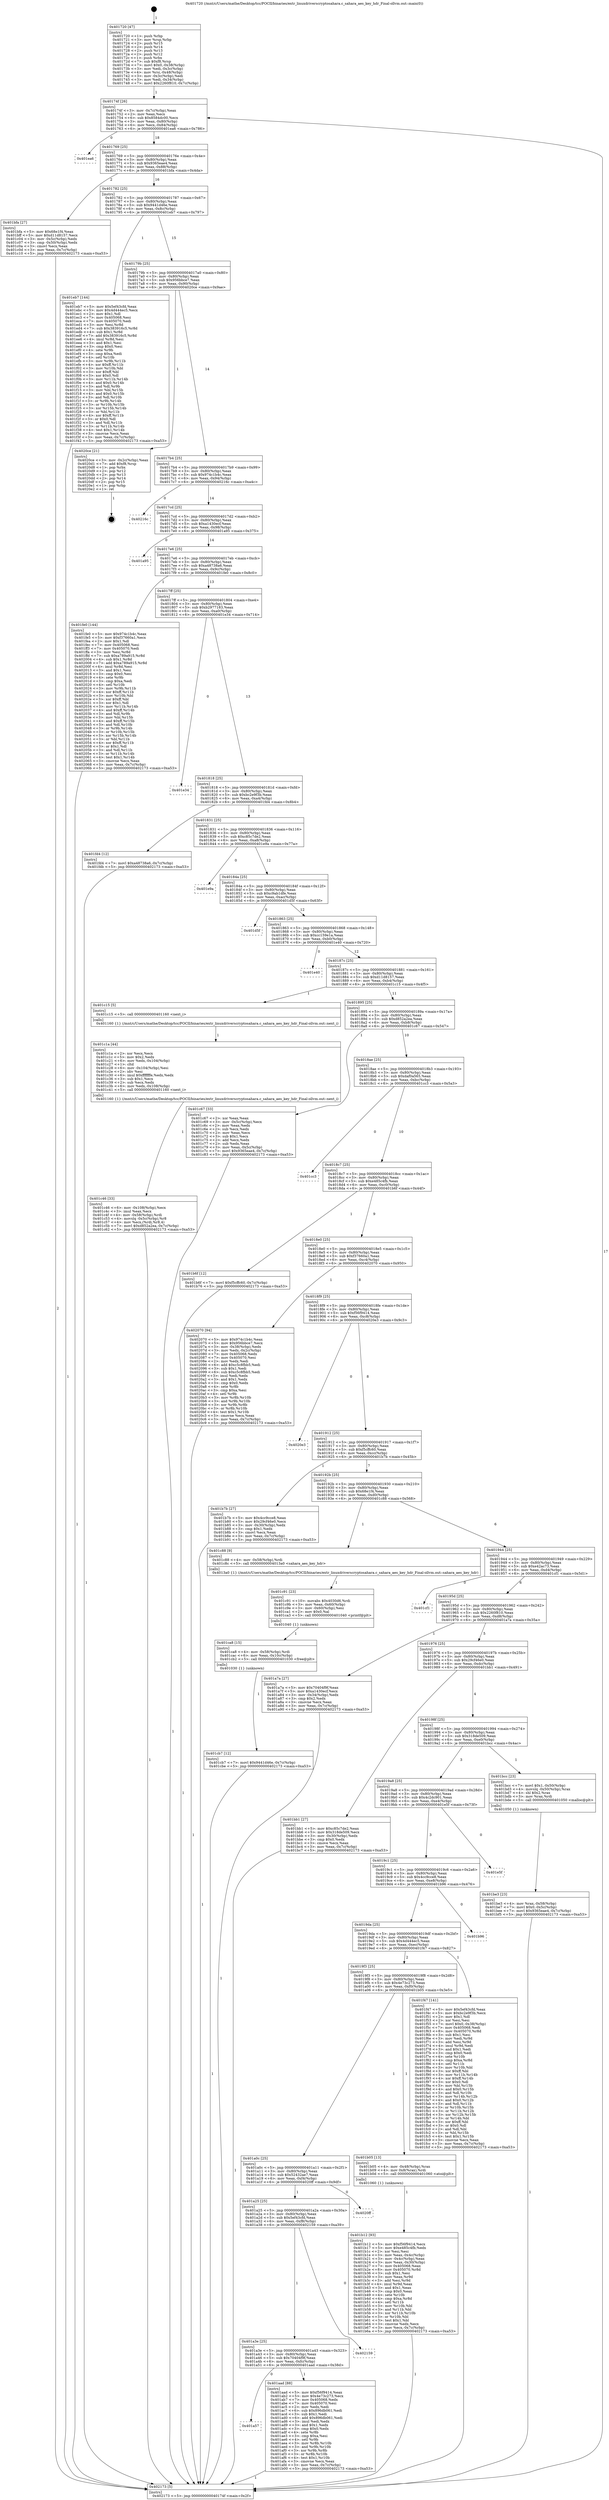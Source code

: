 digraph "0x401720" {
  label = "0x401720 (/mnt/c/Users/mathe/Desktop/tcc/POCII/binaries/extr_linuxdriverscryptosahara.c_sahara_aes_key_hdr_Final-ollvm.out::main(0))"
  labelloc = "t"
  node[shape=record]

  Entry [label="",width=0.3,height=0.3,shape=circle,fillcolor=black,style=filled]
  "0x40174f" [label="{
     0x40174f [26]\l
     | [instrs]\l
     &nbsp;&nbsp;0x40174f \<+3\>: mov -0x7c(%rbp),%eax\l
     &nbsp;&nbsp;0x401752 \<+2\>: mov %eax,%ecx\l
     &nbsp;&nbsp;0x401754 \<+6\>: sub $0x8584dc00,%ecx\l
     &nbsp;&nbsp;0x40175a \<+3\>: mov %eax,-0x80(%rbp)\l
     &nbsp;&nbsp;0x40175d \<+6\>: mov %ecx,-0x84(%rbp)\l
     &nbsp;&nbsp;0x401763 \<+6\>: je 0000000000401ea6 \<main+0x786\>\l
  }"]
  "0x401ea6" [label="{
     0x401ea6\l
  }", style=dashed]
  "0x401769" [label="{
     0x401769 [25]\l
     | [instrs]\l
     &nbsp;&nbsp;0x401769 \<+5\>: jmp 000000000040176e \<main+0x4e\>\l
     &nbsp;&nbsp;0x40176e \<+3\>: mov -0x80(%rbp),%eax\l
     &nbsp;&nbsp;0x401771 \<+5\>: sub $0x9365eae4,%eax\l
     &nbsp;&nbsp;0x401776 \<+6\>: mov %eax,-0x88(%rbp)\l
     &nbsp;&nbsp;0x40177c \<+6\>: je 0000000000401bfa \<main+0x4da\>\l
  }"]
  Exit [label="",width=0.3,height=0.3,shape=circle,fillcolor=black,style=filled,peripheries=2]
  "0x401bfa" [label="{
     0x401bfa [27]\l
     | [instrs]\l
     &nbsp;&nbsp;0x401bfa \<+5\>: mov $0x68e1f4,%eax\l
     &nbsp;&nbsp;0x401bff \<+5\>: mov $0xd11d8157,%ecx\l
     &nbsp;&nbsp;0x401c04 \<+3\>: mov -0x5c(%rbp),%edx\l
     &nbsp;&nbsp;0x401c07 \<+3\>: cmp -0x50(%rbp),%edx\l
     &nbsp;&nbsp;0x401c0a \<+3\>: cmovl %ecx,%eax\l
     &nbsp;&nbsp;0x401c0d \<+3\>: mov %eax,-0x7c(%rbp)\l
     &nbsp;&nbsp;0x401c10 \<+5\>: jmp 0000000000402173 \<main+0xa53\>\l
  }"]
  "0x401782" [label="{
     0x401782 [25]\l
     | [instrs]\l
     &nbsp;&nbsp;0x401782 \<+5\>: jmp 0000000000401787 \<main+0x67\>\l
     &nbsp;&nbsp;0x401787 \<+3\>: mov -0x80(%rbp),%eax\l
     &nbsp;&nbsp;0x40178a \<+5\>: sub $0x9441d46e,%eax\l
     &nbsp;&nbsp;0x40178f \<+6\>: mov %eax,-0x8c(%rbp)\l
     &nbsp;&nbsp;0x401795 \<+6\>: je 0000000000401eb7 \<main+0x797\>\l
  }"]
  "0x401cb7" [label="{
     0x401cb7 [12]\l
     | [instrs]\l
     &nbsp;&nbsp;0x401cb7 \<+7\>: movl $0x9441d46e,-0x7c(%rbp)\l
     &nbsp;&nbsp;0x401cbe \<+5\>: jmp 0000000000402173 \<main+0xa53\>\l
  }"]
  "0x401eb7" [label="{
     0x401eb7 [144]\l
     | [instrs]\l
     &nbsp;&nbsp;0x401eb7 \<+5\>: mov $0x5ef43cfd,%eax\l
     &nbsp;&nbsp;0x401ebc \<+5\>: mov $0x4d444ec5,%ecx\l
     &nbsp;&nbsp;0x401ec1 \<+2\>: mov $0x1,%dl\l
     &nbsp;&nbsp;0x401ec3 \<+7\>: mov 0x405068,%esi\l
     &nbsp;&nbsp;0x401eca \<+7\>: mov 0x405070,%edi\l
     &nbsp;&nbsp;0x401ed1 \<+3\>: mov %esi,%r8d\l
     &nbsp;&nbsp;0x401ed4 \<+7\>: sub $0x383916c5,%r8d\l
     &nbsp;&nbsp;0x401edb \<+4\>: sub $0x1,%r8d\l
     &nbsp;&nbsp;0x401edf \<+7\>: add $0x383916c5,%r8d\l
     &nbsp;&nbsp;0x401ee6 \<+4\>: imul %r8d,%esi\l
     &nbsp;&nbsp;0x401eea \<+3\>: and $0x1,%esi\l
     &nbsp;&nbsp;0x401eed \<+3\>: cmp $0x0,%esi\l
     &nbsp;&nbsp;0x401ef0 \<+4\>: sete %r9b\l
     &nbsp;&nbsp;0x401ef4 \<+3\>: cmp $0xa,%edi\l
     &nbsp;&nbsp;0x401ef7 \<+4\>: setl %r10b\l
     &nbsp;&nbsp;0x401efb \<+3\>: mov %r9b,%r11b\l
     &nbsp;&nbsp;0x401efe \<+4\>: xor $0xff,%r11b\l
     &nbsp;&nbsp;0x401f02 \<+3\>: mov %r10b,%bl\l
     &nbsp;&nbsp;0x401f05 \<+3\>: xor $0xff,%bl\l
     &nbsp;&nbsp;0x401f08 \<+3\>: xor $0x0,%dl\l
     &nbsp;&nbsp;0x401f0b \<+3\>: mov %r11b,%r14b\l
     &nbsp;&nbsp;0x401f0e \<+4\>: and $0x0,%r14b\l
     &nbsp;&nbsp;0x401f12 \<+3\>: and %dl,%r9b\l
     &nbsp;&nbsp;0x401f15 \<+3\>: mov %bl,%r15b\l
     &nbsp;&nbsp;0x401f18 \<+4\>: and $0x0,%r15b\l
     &nbsp;&nbsp;0x401f1c \<+3\>: and %dl,%r10b\l
     &nbsp;&nbsp;0x401f1f \<+3\>: or %r9b,%r14b\l
     &nbsp;&nbsp;0x401f22 \<+3\>: or %r10b,%r15b\l
     &nbsp;&nbsp;0x401f25 \<+3\>: xor %r15b,%r14b\l
     &nbsp;&nbsp;0x401f28 \<+3\>: or %bl,%r11b\l
     &nbsp;&nbsp;0x401f2b \<+4\>: xor $0xff,%r11b\l
     &nbsp;&nbsp;0x401f2f \<+3\>: or $0x0,%dl\l
     &nbsp;&nbsp;0x401f32 \<+3\>: and %dl,%r11b\l
     &nbsp;&nbsp;0x401f35 \<+3\>: or %r11b,%r14b\l
     &nbsp;&nbsp;0x401f38 \<+4\>: test $0x1,%r14b\l
     &nbsp;&nbsp;0x401f3c \<+3\>: cmovne %ecx,%eax\l
     &nbsp;&nbsp;0x401f3f \<+3\>: mov %eax,-0x7c(%rbp)\l
     &nbsp;&nbsp;0x401f42 \<+5\>: jmp 0000000000402173 \<main+0xa53\>\l
  }"]
  "0x40179b" [label="{
     0x40179b [25]\l
     | [instrs]\l
     &nbsp;&nbsp;0x40179b \<+5\>: jmp 00000000004017a0 \<main+0x80\>\l
     &nbsp;&nbsp;0x4017a0 \<+3\>: mov -0x80(%rbp),%eax\l
     &nbsp;&nbsp;0x4017a3 \<+5\>: sub $0x956bbce7,%eax\l
     &nbsp;&nbsp;0x4017a8 \<+6\>: mov %eax,-0x90(%rbp)\l
     &nbsp;&nbsp;0x4017ae \<+6\>: je 00000000004020ce \<main+0x9ae\>\l
  }"]
  "0x401ca8" [label="{
     0x401ca8 [15]\l
     | [instrs]\l
     &nbsp;&nbsp;0x401ca8 \<+4\>: mov -0x58(%rbp),%rdi\l
     &nbsp;&nbsp;0x401cac \<+6\>: mov %eax,-0x10c(%rbp)\l
     &nbsp;&nbsp;0x401cb2 \<+5\>: call 0000000000401030 \<free@plt\>\l
     | [calls]\l
     &nbsp;&nbsp;0x401030 \{1\} (unknown)\l
  }"]
  "0x4020ce" [label="{
     0x4020ce [21]\l
     | [instrs]\l
     &nbsp;&nbsp;0x4020ce \<+3\>: mov -0x2c(%rbp),%eax\l
     &nbsp;&nbsp;0x4020d1 \<+7\>: add $0xf8,%rsp\l
     &nbsp;&nbsp;0x4020d8 \<+1\>: pop %rbx\l
     &nbsp;&nbsp;0x4020d9 \<+2\>: pop %r12\l
     &nbsp;&nbsp;0x4020db \<+2\>: pop %r13\l
     &nbsp;&nbsp;0x4020dd \<+2\>: pop %r14\l
     &nbsp;&nbsp;0x4020df \<+2\>: pop %r15\l
     &nbsp;&nbsp;0x4020e1 \<+1\>: pop %rbp\l
     &nbsp;&nbsp;0x4020e2 \<+1\>: ret\l
  }"]
  "0x4017b4" [label="{
     0x4017b4 [25]\l
     | [instrs]\l
     &nbsp;&nbsp;0x4017b4 \<+5\>: jmp 00000000004017b9 \<main+0x99\>\l
     &nbsp;&nbsp;0x4017b9 \<+3\>: mov -0x80(%rbp),%eax\l
     &nbsp;&nbsp;0x4017bc \<+5\>: sub $0x974c1b4c,%eax\l
     &nbsp;&nbsp;0x4017c1 \<+6\>: mov %eax,-0x94(%rbp)\l
     &nbsp;&nbsp;0x4017c7 \<+6\>: je 000000000040216c \<main+0xa4c\>\l
  }"]
  "0x401c91" [label="{
     0x401c91 [23]\l
     | [instrs]\l
     &nbsp;&nbsp;0x401c91 \<+10\>: movabs $0x4030d6,%rdi\l
     &nbsp;&nbsp;0x401c9b \<+3\>: mov %eax,-0x60(%rbp)\l
     &nbsp;&nbsp;0x401c9e \<+3\>: mov -0x60(%rbp),%esi\l
     &nbsp;&nbsp;0x401ca1 \<+2\>: mov $0x0,%al\l
     &nbsp;&nbsp;0x401ca3 \<+5\>: call 0000000000401040 \<printf@plt\>\l
     | [calls]\l
     &nbsp;&nbsp;0x401040 \{1\} (unknown)\l
  }"]
  "0x40216c" [label="{
     0x40216c\l
  }", style=dashed]
  "0x4017cd" [label="{
     0x4017cd [25]\l
     | [instrs]\l
     &nbsp;&nbsp;0x4017cd \<+5\>: jmp 00000000004017d2 \<main+0xb2\>\l
     &nbsp;&nbsp;0x4017d2 \<+3\>: mov -0x80(%rbp),%eax\l
     &nbsp;&nbsp;0x4017d5 \<+5\>: sub $0xa1430ecf,%eax\l
     &nbsp;&nbsp;0x4017da \<+6\>: mov %eax,-0x98(%rbp)\l
     &nbsp;&nbsp;0x4017e0 \<+6\>: je 0000000000401a95 \<main+0x375\>\l
  }"]
  "0x401c46" [label="{
     0x401c46 [33]\l
     | [instrs]\l
     &nbsp;&nbsp;0x401c46 \<+6\>: mov -0x108(%rbp),%ecx\l
     &nbsp;&nbsp;0x401c4c \<+3\>: imul %eax,%ecx\l
     &nbsp;&nbsp;0x401c4f \<+4\>: mov -0x58(%rbp),%rdi\l
     &nbsp;&nbsp;0x401c53 \<+4\>: movslq -0x5c(%rbp),%r8\l
     &nbsp;&nbsp;0x401c57 \<+4\>: mov %ecx,(%rdi,%r8,4)\l
     &nbsp;&nbsp;0x401c5b \<+7\>: movl $0xd852a2ea,-0x7c(%rbp)\l
     &nbsp;&nbsp;0x401c62 \<+5\>: jmp 0000000000402173 \<main+0xa53\>\l
  }"]
  "0x401a95" [label="{
     0x401a95\l
  }", style=dashed]
  "0x4017e6" [label="{
     0x4017e6 [25]\l
     | [instrs]\l
     &nbsp;&nbsp;0x4017e6 \<+5\>: jmp 00000000004017eb \<main+0xcb\>\l
     &nbsp;&nbsp;0x4017eb \<+3\>: mov -0x80(%rbp),%eax\l
     &nbsp;&nbsp;0x4017ee \<+5\>: sub $0xa48738a6,%eax\l
     &nbsp;&nbsp;0x4017f3 \<+6\>: mov %eax,-0x9c(%rbp)\l
     &nbsp;&nbsp;0x4017f9 \<+6\>: je 0000000000401fe0 \<main+0x8c0\>\l
  }"]
  "0x401c1a" [label="{
     0x401c1a [44]\l
     | [instrs]\l
     &nbsp;&nbsp;0x401c1a \<+2\>: xor %ecx,%ecx\l
     &nbsp;&nbsp;0x401c1c \<+5\>: mov $0x2,%edx\l
     &nbsp;&nbsp;0x401c21 \<+6\>: mov %edx,-0x104(%rbp)\l
     &nbsp;&nbsp;0x401c27 \<+1\>: cltd\l
     &nbsp;&nbsp;0x401c28 \<+6\>: mov -0x104(%rbp),%esi\l
     &nbsp;&nbsp;0x401c2e \<+2\>: idiv %esi\l
     &nbsp;&nbsp;0x401c30 \<+6\>: imul $0xfffffffe,%edx,%edx\l
     &nbsp;&nbsp;0x401c36 \<+3\>: sub $0x1,%ecx\l
     &nbsp;&nbsp;0x401c39 \<+2\>: sub %ecx,%edx\l
     &nbsp;&nbsp;0x401c3b \<+6\>: mov %edx,-0x108(%rbp)\l
     &nbsp;&nbsp;0x401c41 \<+5\>: call 0000000000401160 \<next_i\>\l
     | [calls]\l
     &nbsp;&nbsp;0x401160 \{1\} (/mnt/c/Users/mathe/Desktop/tcc/POCII/binaries/extr_linuxdriverscryptosahara.c_sahara_aes_key_hdr_Final-ollvm.out::next_i)\l
  }"]
  "0x401fe0" [label="{
     0x401fe0 [144]\l
     | [instrs]\l
     &nbsp;&nbsp;0x401fe0 \<+5\>: mov $0x974c1b4c,%eax\l
     &nbsp;&nbsp;0x401fe5 \<+5\>: mov $0xf37660a1,%ecx\l
     &nbsp;&nbsp;0x401fea \<+2\>: mov $0x1,%dl\l
     &nbsp;&nbsp;0x401fec \<+7\>: mov 0x405068,%esi\l
     &nbsp;&nbsp;0x401ff3 \<+7\>: mov 0x405070,%edi\l
     &nbsp;&nbsp;0x401ffa \<+3\>: mov %esi,%r8d\l
     &nbsp;&nbsp;0x401ffd \<+7\>: sub $0xa789a915,%r8d\l
     &nbsp;&nbsp;0x402004 \<+4\>: sub $0x1,%r8d\l
     &nbsp;&nbsp;0x402008 \<+7\>: add $0xa789a915,%r8d\l
     &nbsp;&nbsp;0x40200f \<+4\>: imul %r8d,%esi\l
     &nbsp;&nbsp;0x402013 \<+3\>: and $0x1,%esi\l
     &nbsp;&nbsp;0x402016 \<+3\>: cmp $0x0,%esi\l
     &nbsp;&nbsp;0x402019 \<+4\>: sete %r9b\l
     &nbsp;&nbsp;0x40201d \<+3\>: cmp $0xa,%edi\l
     &nbsp;&nbsp;0x402020 \<+4\>: setl %r10b\l
     &nbsp;&nbsp;0x402024 \<+3\>: mov %r9b,%r11b\l
     &nbsp;&nbsp;0x402027 \<+4\>: xor $0xff,%r11b\l
     &nbsp;&nbsp;0x40202b \<+3\>: mov %r10b,%bl\l
     &nbsp;&nbsp;0x40202e \<+3\>: xor $0xff,%bl\l
     &nbsp;&nbsp;0x402031 \<+3\>: xor $0x1,%dl\l
     &nbsp;&nbsp;0x402034 \<+3\>: mov %r11b,%r14b\l
     &nbsp;&nbsp;0x402037 \<+4\>: and $0xff,%r14b\l
     &nbsp;&nbsp;0x40203b \<+3\>: and %dl,%r9b\l
     &nbsp;&nbsp;0x40203e \<+3\>: mov %bl,%r15b\l
     &nbsp;&nbsp;0x402041 \<+4\>: and $0xff,%r15b\l
     &nbsp;&nbsp;0x402045 \<+3\>: and %dl,%r10b\l
     &nbsp;&nbsp;0x402048 \<+3\>: or %r9b,%r14b\l
     &nbsp;&nbsp;0x40204b \<+3\>: or %r10b,%r15b\l
     &nbsp;&nbsp;0x40204e \<+3\>: xor %r15b,%r14b\l
     &nbsp;&nbsp;0x402051 \<+3\>: or %bl,%r11b\l
     &nbsp;&nbsp;0x402054 \<+4\>: xor $0xff,%r11b\l
     &nbsp;&nbsp;0x402058 \<+3\>: or $0x1,%dl\l
     &nbsp;&nbsp;0x40205b \<+3\>: and %dl,%r11b\l
     &nbsp;&nbsp;0x40205e \<+3\>: or %r11b,%r14b\l
     &nbsp;&nbsp;0x402061 \<+4\>: test $0x1,%r14b\l
     &nbsp;&nbsp;0x402065 \<+3\>: cmovne %ecx,%eax\l
     &nbsp;&nbsp;0x402068 \<+3\>: mov %eax,-0x7c(%rbp)\l
     &nbsp;&nbsp;0x40206b \<+5\>: jmp 0000000000402173 \<main+0xa53\>\l
  }"]
  "0x4017ff" [label="{
     0x4017ff [25]\l
     | [instrs]\l
     &nbsp;&nbsp;0x4017ff \<+5\>: jmp 0000000000401804 \<main+0xe4\>\l
     &nbsp;&nbsp;0x401804 \<+3\>: mov -0x80(%rbp),%eax\l
     &nbsp;&nbsp;0x401807 \<+5\>: sub $0xb2977183,%eax\l
     &nbsp;&nbsp;0x40180c \<+6\>: mov %eax,-0xa0(%rbp)\l
     &nbsp;&nbsp;0x401812 \<+6\>: je 0000000000401e34 \<main+0x714\>\l
  }"]
  "0x401be3" [label="{
     0x401be3 [23]\l
     | [instrs]\l
     &nbsp;&nbsp;0x401be3 \<+4\>: mov %rax,-0x58(%rbp)\l
     &nbsp;&nbsp;0x401be7 \<+7\>: movl $0x0,-0x5c(%rbp)\l
     &nbsp;&nbsp;0x401bee \<+7\>: movl $0x9365eae4,-0x7c(%rbp)\l
     &nbsp;&nbsp;0x401bf5 \<+5\>: jmp 0000000000402173 \<main+0xa53\>\l
  }"]
  "0x401e34" [label="{
     0x401e34\l
  }", style=dashed]
  "0x401818" [label="{
     0x401818 [25]\l
     | [instrs]\l
     &nbsp;&nbsp;0x401818 \<+5\>: jmp 000000000040181d \<main+0xfd\>\l
     &nbsp;&nbsp;0x40181d \<+3\>: mov -0x80(%rbp),%eax\l
     &nbsp;&nbsp;0x401820 \<+5\>: sub $0xbc2e9f3b,%eax\l
     &nbsp;&nbsp;0x401825 \<+6\>: mov %eax,-0xa4(%rbp)\l
     &nbsp;&nbsp;0x40182b \<+6\>: je 0000000000401fd4 \<main+0x8b4\>\l
  }"]
  "0x401b12" [label="{
     0x401b12 [93]\l
     | [instrs]\l
     &nbsp;&nbsp;0x401b12 \<+5\>: mov $0xf56f9414,%ecx\l
     &nbsp;&nbsp;0x401b17 \<+5\>: mov $0xe485c4fb,%edx\l
     &nbsp;&nbsp;0x401b1c \<+2\>: xor %esi,%esi\l
     &nbsp;&nbsp;0x401b1e \<+3\>: mov %eax,-0x4c(%rbp)\l
     &nbsp;&nbsp;0x401b21 \<+3\>: mov -0x4c(%rbp),%eax\l
     &nbsp;&nbsp;0x401b24 \<+3\>: mov %eax,-0x30(%rbp)\l
     &nbsp;&nbsp;0x401b27 \<+7\>: mov 0x405068,%eax\l
     &nbsp;&nbsp;0x401b2e \<+8\>: mov 0x405070,%r8d\l
     &nbsp;&nbsp;0x401b36 \<+3\>: sub $0x1,%esi\l
     &nbsp;&nbsp;0x401b39 \<+3\>: mov %eax,%r9d\l
     &nbsp;&nbsp;0x401b3c \<+3\>: add %esi,%r9d\l
     &nbsp;&nbsp;0x401b3f \<+4\>: imul %r9d,%eax\l
     &nbsp;&nbsp;0x401b43 \<+3\>: and $0x1,%eax\l
     &nbsp;&nbsp;0x401b46 \<+3\>: cmp $0x0,%eax\l
     &nbsp;&nbsp;0x401b49 \<+4\>: sete %r10b\l
     &nbsp;&nbsp;0x401b4d \<+4\>: cmp $0xa,%r8d\l
     &nbsp;&nbsp;0x401b51 \<+4\>: setl %r11b\l
     &nbsp;&nbsp;0x401b55 \<+3\>: mov %r10b,%bl\l
     &nbsp;&nbsp;0x401b58 \<+3\>: and %r11b,%bl\l
     &nbsp;&nbsp;0x401b5b \<+3\>: xor %r11b,%r10b\l
     &nbsp;&nbsp;0x401b5e \<+3\>: or %r10b,%bl\l
     &nbsp;&nbsp;0x401b61 \<+3\>: test $0x1,%bl\l
     &nbsp;&nbsp;0x401b64 \<+3\>: cmovne %edx,%ecx\l
     &nbsp;&nbsp;0x401b67 \<+3\>: mov %ecx,-0x7c(%rbp)\l
     &nbsp;&nbsp;0x401b6a \<+5\>: jmp 0000000000402173 \<main+0xa53\>\l
  }"]
  "0x401fd4" [label="{
     0x401fd4 [12]\l
     | [instrs]\l
     &nbsp;&nbsp;0x401fd4 \<+7\>: movl $0xa48738a6,-0x7c(%rbp)\l
     &nbsp;&nbsp;0x401fdb \<+5\>: jmp 0000000000402173 \<main+0xa53\>\l
  }"]
  "0x401831" [label="{
     0x401831 [25]\l
     | [instrs]\l
     &nbsp;&nbsp;0x401831 \<+5\>: jmp 0000000000401836 \<main+0x116\>\l
     &nbsp;&nbsp;0x401836 \<+3\>: mov -0x80(%rbp),%eax\l
     &nbsp;&nbsp;0x401839 \<+5\>: sub $0xc85c7de2,%eax\l
     &nbsp;&nbsp;0x40183e \<+6\>: mov %eax,-0xa8(%rbp)\l
     &nbsp;&nbsp;0x401844 \<+6\>: je 0000000000401e9a \<main+0x77a\>\l
  }"]
  "0x401a57" [label="{
     0x401a57\l
  }", style=dashed]
  "0x401e9a" [label="{
     0x401e9a\l
  }", style=dashed]
  "0x40184a" [label="{
     0x40184a [25]\l
     | [instrs]\l
     &nbsp;&nbsp;0x40184a \<+5\>: jmp 000000000040184f \<main+0x12f\>\l
     &nbsp;&nbsp;0x40184f \<+3\>: mov -0x80(%rbp),%eax\l
     &nbsp;&nbsp;0x401852 \<+5\>: sub $0xc9ab1dfe,%eax\l
     &nbsp;&nbsp;0x401857 \<+6\>: mov %eax,-0xac(%rbp)\l
     &nbsp;&nbsp;0x40185d \<+6\>: je 0000000000401d5f \<main+0x63f\>\l
  }"]
  "0x401aad" [label="{
     0x401aad [88]\l
     | [instrs]\l
     &nbsp;&nbsp;0x401aad \<+5\>: mov $0xf56f9414,%eax\l
     &nbsp;&nbsp;0x401ab2 \<+5\>: mov $0x4e73c273,%ecx\l
     &nbsp;&nbsp;0x401ab7 \<+7\>: mov 0x405068,%edx\l
     &nbsp;&nbsp;0x401abe \<+7\>: mov 0x405070,%esi\l
     &nbsp;&nbsp;0x401ac5 \<+2\>: mov %edx,%edi\l
     &nbsp;&nbsp;0x401ac7 \<+6\>: sub $0x896db061,%edi\l
     &nbsp;&nbsp;0x401acd \<+3\>: sub $0x1,%edi\l
     &nbsp;&nbsp;0x401ad0 \<+6\>: add $0x896db061,%edi\l
     &nbsp;&nbsp;0x401ad6 \<+3\>: imul %edi,%edx\l
     &nbsp;&nbsp;0x401ad9 \<+3\>: and $0x1,%edx\l
     &nbsp;&nbsp;0x401adc \<+3\>: cmp $0x0,%edx\l
     &nbsp;&nbsp;0x401adf \<+4\>: sete %r8b\l
     &nbsp;&nbsp;0x401ae3 \<+3\>: cmp $0xa,%esi\l
     &nbsp;&nbsp;0x401ae6 \<+4\>: setl %r9b\l
     &nbsp;&nbsp;0x401aea \<+3\>: mov %r8b,%r10b\l
     &nbsp;&nbsp;0x401aed \<+3\>: and %r9b,%r10b\l
     &nbsp;&nbsp;0x401af0 \<+3\>: xor %r9b,%r8b\l
     &nbsp;&nbsp;0x401af3 \<+3\>: or %r8b,%r10b\l
     &nbsp;&nbsp;0x401af6 \<+4\>: test $0x1,%r10b\l
     &nbsp;&nbsp;0x401afa \<+3\>: cmovne %ecx,%eax\l
     &nbsp;&nbsp;0x401afd \<+3\>: mov %eax,-0x7c(%rbp)\l
     &nbsp;&nbsp;0x401b00 \<+5\>: jmp 0000000000402173 \<main+0xa53\>\l
  }"]
  "0x401d5f" [label="{
     0x401d5f\l
  }", style=dashed]
  "0x401863" [label="{
     0x401863 [25]\l
     | [instrs]\l
     &nbsp;&nbsp;0x401863 \<+5\>: jmp 0000000000401868 \<main+0x148\>\l
     &nbsp;&nbsp;0x401868 \<+3\>: mov -0x80(%rbp),%eax\l
     &nbsp;&nbsp;0x40186b \<+5\>: sub $0xcc159e1a,%eax\l
     &nbsp;&nbsp;0x401870 \<+6\>: mov %eax,-0xb0(%rbp)\l
     &nbsp;&nbsp;0x401876 \<+6\>: je 0000000000401e40 \<main+0x720\>\l
  }"]
  "0x401a3e" [label="{
     0x401a3e [25]\l
     | [instrs]\l
     &nbsp;&nbsp;0x401a3e \<+5\>: jmp 0000000000401a43 \<main+0x323\>\l
     &nbsp;&nbsp;0x401a43 \<+3\>: mov -0x80(%rbp),%eax\l
     &nbsp;&nbsp;0x401a46 \<+5\>: sub $0x70404f9f,%eax\l
     &nbsp;&nbsp;0x401a4b \<+6\>: mov %eax,-0xfc(%rbp)\l
     &nbsp;&nbsp;0x401a51 \<+6\>: je 0000000000401aad \<main+0x38d\>\l
  }"]
  "0x401e40" [label="{
     0x401e40\l
  }", style=dashed]
  "0x40187c" [label="{
     0x40187c [25]\l
     | [instrs]\l
     &nbsp;&nbsp;0x40187c \<+5\>: jmp 0000000000401881 \<main+0x161\>\l
     &nbsp;&nbsp;0x401881 \<+3\>: mov -0x80(%rbp),%eax\l
     &nbsp;&nbsp;0x401884 \<+5\>: sub $0xd11d8157,%eax\l
     &nbsp;&nbsp;0x401889 \<+6\>: mov %eax,-0xb4(%rbp)\l
     &nbsp;&nbsp;0x40188f \<+6\>: je 0000000000401c15 \<main+0x4f5\>\l
  }"]
  "0x402159" [label="{
     0x402159\l
  }", style=dashed]
  "0x401c15" [label="{
     0x401c15 [5]\l
     | [instrs]\l
     &nbsp;&nbsp;0x401c15 \<+5\>: call 0000000000401160 \<next_i\>\l
     | [calls]\l
     &nbsp;&nbsp;0x401160 \{1\} (/mnt/c/Users/mathe/Desktop/tcc/POCII/binaries/extr_linuxdriverscryptosahara.c_sahara_aes_key_hdr_Final-ollvm.out::next_i)\l
  }"]
  "0x401895" [label="{
     0x401895 [25]\l
     | [instrs]\l
     &nbsp;&nbsp;0x401895 \<+5\>: jmp 000000000040189a \<main+0x17a\>\l
     &nbsp;&nbsp;0x40189a \<+3\>: mov -0x80(%rbp),%eax\l
     &nbsp;&nbsp;0x40189d \<+5\>: sub $0xd852a2ea,%eax\l
     &nbsp;&nbsp;0x4018a2 \<+6\>: mov %eax,-0xb8(%rbp)\l
     &nbsp;&nbsp;0x4018a8 \<+6\>: je 0000000000401c67 \<main+0x547\>\l
  }"]
  "0x401a25" [label="{
     0x401a25 [25]\l
     | [instrs]\l
     &nbsp;&nbsp;0x401a25 \<+5\>: jmp 0000000000401a2a \<main+0x30a\>\l
     &nbsp;&nbsp;0x401a2a \<+3\>: mov -0x80(%rbp),%eax\l
     &nbsp;&nbsp;0x401a2d \<+5\>: sub $0x5ef43cfd,%eax\l
     &nbsp;&nbsp;0x401a32 \<+6\>: mov %eax,-0xf8(%rbp)\l
     &nbsp;&nbsp;0x401a38 \<+6\>: je 0000000000402159 \<main+0xa39\>\l
  }"]
  "0x401c67" [label="{
     0x401c67 [33]\l
     | [instrs]\l
     &nbsp;&nbsp;0x401c67 \<+2\>: xor %eax,%eax\l
     &nbsp;&nbsp;0x401c69 \<+3\>: mov -0x5c(%rbp),%ecx\l
     &nbsp;&nbsp;0x401c6c \<+2\>: mov %eax,%edx\l
     &nbsp;&nbsp;0x401c6e \<+2\>: sub %ecx,%edx\l
     &nbsp;&nbsp;0x401c70 \<+2\>: mov %eax,%ecx\l
     &nbsp;&nbsp;0x401c72 \<+3\>: sub $0x1,%ecx\l
     &nbsp;&nbsp;0x401c75 \<+2\>: add %ecx,%edx\l
     &nbsp;&nbsp;0x401c77 \<+2\>: sub %edx,%eax\l
     &nbsp;&nbsp;0x401c79 \<+3\>: mov %eax,-0x5c(%rbp)\l
     &nbsp;&nbsp;0x401c7c \<+7\>: movl $0x9365eae4,-0x7c(%rbp)\l
     &nbsp;&nbsp;0x401c83 \<+5\>: jmp 0000000000402173 \<main+0xa53\>\l
  }"]
  "0x4018ae" [label="{
     0x4018ae [25]\l
     | [instrs]\l
     &nbsp;&nbsp;0x4018ae \<+5\>: jmp 00000000004018b3 \<main+0x193\>\l
     &nbsp;&nbsp;0x4018b3 \<+3\>: mov -0x80(%rbp),%eax\l
     &nbsp;&nbsp;0x4018b6 \<+5\>: sub $0xdaf0a565,%eax\l
     &nbsp;&nbsp;0x4018bb \<+6\>: mov %eax,-0xbc(%rbp)\l
     &nbsp;&nbsp;0x4018c1 \<+6\>: je 0000000000401cc3 \<main+0x5a3\>\l
  }"]
  "0x4020ff" [label="{
     0x4020ff\l
  }", style=dashed]
  "0x401cc3" [label="{
     0x401cc3\l
  }", style=dashed]
  "0x4018c7" [label="{
     0x4018c7 [25]\l
     | [instrs]\l
     &nbsp;&nbsp;0x4018c7 \<+5\>: jmp 00000000004018cc \<main+0x1ac\>\l
     &nbsp;&nbsp;0x4018cc \<+3\>: mov -0x80(%rbp),%eax\l
     &nbsp;&nbsp;0x4018cf \<+5\>: sub $0xe485c4fb,%eax\l
     &nbsp;&nbsp;0x4018d4 \<+6\>: mov %eax,-0xc0(%rbp)\l
     &nbsp;&nbsp;0x4018da \<+6\>: je 0000000000401b6f \<main+0x44f\>\l
  }"]
  "0x401a0c" [label="{
     0x401a0c [25]\l
     | [instrs]\l
     &nbsp;&nbsp;0x401a0c \<+5\>: jmp 0000000000401a11 \<main+0x2f1\>\l
     &nbsp;&nbsp;0x401a11 \<+3\>: mov -0x80(%rbp),%eax\l
     &nbsp;&nbsp;0x401a14 \<+5\>: sub $0x52432ae7,%eax\l
     &nbsp;&nbsp;0x401a19 \<+6\>: mov %eax,-0xf4(%rbp)\l
     &nbsp;&nbsp;0x401a1f \<+6\>: je 00000000004020ff \<main+0x9df\>\l
  }"]
  "0x401b6f" [label="{
     0x401b6f [12]\l
     | [instrs]\l
     &nbsp;&nbsp;0x401b6f \<+7\>: movl $0xf5cffc60,-0x7c(%rbp)\l
     &nbsp;&nbsp;0x401b76 \<+5\>: jmp 0000000000402173 \<main+0xa53\>\l
  }"]
  "0x4018e0" [label="{
     0x4018e0 [25]\l
     | [instrs]\l
     &nbsp;&nbsp;0x4018e0 \<+5\>: jmp 00000000004018e5 \<main+0x1c5\>\l
     &nbsp;&nbsp;0x4018e5 \<+3\>: mov -0x80(%rbp),%eax\l
     &nbsp;&nbsp;0x4018e8 \<+5\>: sub $0xf37660a1,%eax\l
     &nbsp;&nbsp;0x4018ed \<+6\>: mov %eax,-0xc4(%rbp)\l
     &nbsp;&nbsp;0x4018f3 \<+6\>: je 0000000000402070 \<main+0x950\>\l
  }"]
  "0x401b05" [label="{
     0x401b05 [13]\l
     | [instrs]\l
     &nbsp;&nbsp;0x401b05 \<+4\>: mov -0x48(%rbp),%rax\l
     &nbsp;&nbsp;0x401b09 \<+4\>: mov 0x8(%rax),%rdi\l
     &nbsp;&nbsp;0x401b0d \<+5\>: call 0000000000401060 \<atoi@plt\>\l
     | [calls]\l
     &nbsp;&nbsp;0x401060 \{1\} (unknown)\l
  }"]
  "0x402070" [label="{
     0x402070 [94]\l
     | [instrs]\l
     &nbsp;&nbsp;0x402070 \<+5\>: mov $0x974c1b4c,%eax\l
     &nbsp;&nbsp;0x402075 \<+5\>: mov $0x956bbce7,%ecx\l
     &nbsp;&nbsp;0x40207a \<+3\>: mov -0x38(%rbp),%edx\l
     &nbsp;&nbsp;0x40207d \<+3\>: mov %edx,-0x2c(%rbp)\l
     &nbsp;&nbsp;0x402080 \<+7\>: mov 0x405068,%edx\l
     &nbsp;&nbsp;0x402087 \<+7\>: mov 0x405070,%esi\l
     &nbsp;&nbsp;0x40208e \<+2\>: mov %edx,%edi\l
     &nbsp;&nbsp;0x402090 \<+6\>: add $0xc5c8fbb5,%edi\l
     &nbsp;&nbsp;0x402096 \<+3\>: sub $0x1,%edi\l
     &nbsp;&nbsp;0x402099 \<+6\>: sub $0xc5c8fbb5,%edi\l
     &nbsp;&nbsp;0x40209f \<+3\>: imul %edi,%edx\l
     &nbsp;&nbsp;0x4020a2 \<+3\>: and $0x1,%edx\l
     &nbsp;&nbsp;0x4020a5 \<+3\>: cmp $0x0,%edx\l
     &nbsp;&nbsp;0x4020a8 \<+4\>: sete %r8b\l
     &nbsp;&nbsp;0x4020ac \<+3\>: cmp $0xa,%esi\l
     &nbsp;&nbsp;0x4020af \<+4\>: setl %r9b\l
     &nbsp;&nbsp;0x4020b3 \<+3\>: mov %r8b,%r10b\l
     &nbsp;&nbsp;0x4020b6 \<+3\>: and %r9b,%r10b\l
     &nbsp;&nbsp;0x4020b9 \<+3\>: xor %r9b,%r8b\l
     &nbsp;&nbsp;0x4020bc \<+3\>: or %r8b,%r10b\l
     &nbsp;&nbsp;0x4020bf \<+4\>: test $0x1,%r10b\l
     &nbsp;&nbsp;0x4020c3 \<+3\>: cmovne %ecx,%eax\l
     &nbsp;&nbsp;0x4020c6 \<+3\>: mov %eax,-0x7c(%rbp)\l
     &nbsp;&nbsp;0x4020c9 \<+5\>: jmp 0000000000402173 \<main+0xa53\>\l
  }"]
  "0x4018f9" [label="{
     0x4018f9 [25]\l
     | [instrs]\l
     &nbsp;&nbsp;0x4018f9 \<+5\>: jmp 00000000004018fe \<main+0x1de\>\l
     &nbsp;&nbsp;0x4018fe \<+3\>: mov -0x80(%rbp),%eax\l
     &nbsp;&nbsp;0x401901 \<+5\>: sub $0xf56f9414,%eax\l
     &nbsp;&nbsp;0x401906 \<+6\>: mov %eax,-0xc8(%rbp)\l
     &nbsp;&nbsp;0x40190c \<+6\>: je 00000000004020e3 \<main+0x9c3\>\l
  }"]
  "0x4019f3" [label="{
     0x4019f3 [25]\l
     | [instrs]\l
     &nbsp;&nbsp;0x4019f3 \<+5\>: jmp 00000000004019f8 \<main+0x2d8\>\l
     &nbsp;&nbsp;0x4019f8 \<+3\>: mov -0x80(%rbp),%eax\l
     &nbsp;&nbsp;0x4019fb \<+5\>: sub $0x4e73c273,%eax\l
     &nbsp;&nbsp;0x401a00 \<+6\>: mov %eax,-0xf0(%rbp)\l
     &nbsp;&nbsp;0x401a06 \<+6\>: je 0000000000401b05 \<main+0x3e5\>\l
  }"]
  "0x4020e3" [label="{
     0x4020e3\l
  }", style=dashed]
  "0x401912" [label="{
     0x401912 [25]\l
     | [instrs]\l
     &nbsp;&nbsp;0x401912 \<+5\>: jmp 0000000000401917 \<main+0x1f7\>\l
     &nbsp;&nbsp;0x401917 \<+3\>: mov -0x80(%rbp),%eax\l
     &nbsp;&nbsp;0x40191a \<+5\>: sub $0xf5cffc60,%eax\l
     &nbsp;&nbsp;0x40191f \<+6\>: mov %eax,-0xcc(%rbp)\l
     &nbsp;&nbsp;0x401925 \<+6\>: je 0000000000401b7b \<main+0x45b\>\l
  }"]
  "0x401f47" [label="{
     0x401f47 [141]\l
     | [instrs]\l
     &nbsp;&nbsp;0x401f47 \<+5\>: mov $0x5ef43cfd,%eax\l
     &nbsp;&nbsp;0x401f4c \<+5\>: mov $0xbc2e9f3b,%ecx\l
     &nbsp;&nbsp;0x401f51 \<+2\>: mov $0x1,%dl\l
     &nbsp;&nbsp;0x401f53 \<+2\>: xor %esi,%esi\l
     &nbsp;&nbsp;0x401f55 \<+7\>: movl $0x0,-0x38(%rbp)\l
     &nbsp;&nbsp;0x401f5c \<+7\>: mov 0x405068,%edi\l
     &nbsp;&nbsp;0x401f63 \<+8\>: mov 0x405070,%r8d\l
     &nbsp;&nbsp;0x401f6b \<+3\>: sub $0x1,%esi\l
     &nbsp;&nbsp;0x401f6e \<+3\>: mov %edi,%r9d\l
     &nbsp;&nbsp;0x401f71 \<+3\>: add %esi,%r9d\l
     &nbsp;&nbsp;0x401f74 \<+4\>: imul %r9d,%edi\l
     &nbsp;&nbsp;0x401f78 \<+3\>: and $0x1,%edi\l
     &nbsp;&nbsp;0x401f7b \<+3\>: cmp $0x0,%edi\l
     &nbsp;&nbsp;0x401f7e \<+4\>: sete %r10b\l
     &nbsp;&nbsp;0x401f82 \<+4\>: cmp $0xa,%r8d\l
     &nbsp;&nbsp;0x401f86 \<+4\>: setl %r11b\l
     &nbsp;&nbsp;0x401f8a \<+3\>: mov %r10b,%bl\l
     &nbsp;&nbsp;0x401f8d \<+3\>: xor $0xff,%bl\l
     &nbsp;&nbsp;0x401f90 \<+3\>: mov %r11b,%r14b\l
     &nbsp;&nbsp;0x401f93 \<+4\>: xor $0xff,%r14b\l
     &nbsp;&nbsp;0x401f97 \<+3\>: xor $0x0,%dl\l
     &nbsp;&nbsp;0x401f9a \<+3\>: mov %bl,%r15b\l
     &nbsp;&nbsp;0x401f9d \<+4\>: and $0x0,%r15b\l
     &nbsp;&nbsp;0x401fa1 \<+3\>: and %dl,%r10b\l
     &nbsp;&nbsp;0x401fa4 \<+3\>: mov %r14b,%r12b\l
     &nbsp;&nbsp;0x401fa7 \<+4\>: and $0x0,%r12b\l
     &nbsp;&nbsp;0x401fab \<+3\>: and %dl,%r11b\l
     &nbsp;&nbsp;0x401fae \<+3\>: or %r10b,%r15b\l
     &nbsp;&nbsp;0x401fb1 \<+3\>: or %r11b,%r12b\l
     &nbsp;&nbsp;0x401fb4 \<+3\>: xor %r12b,%r15b\l
     &nbsp;&nbsp;0x401fb7 \<+3\>: or %r14b,%bl\l
     &nbsp;&nbsp;0x401fba \<+3\>: xor $0xff,%bl\l
     &nbsp;&nbsp;0x401fbd \<+3\>: or $0x0,%dl\l
     &nbsp;&nbsp;0x401fc0 \<+2\>: and %dl,%bl\l
     &nbsp;&nbsp;0x401fc2 \<+3\>: or %bl,%r15b\l
     &nbsp;&nbsp;0x401fc5 \<+4\>: test $0x1,%r15b\l
     &nbsp;&nbsp;0x401fc9 \<+3\>: cmovne %ecx,%eax\l
     &nbsp;&nbsp;0x401fcc \<+3\>: mov %eax,-0x7c(%rbp)\l
     &nbsp;&nbsp;0x401fcf \<+5\>: jmp 0000000000402173 \<main+0xa53\>\l
  }"]
  "0x401b7b" [label="{
     0x401b7b [27]\l
     | [instrs]\l
     &nbsp;&nbsp;0x401b7b \<+5\>: mov $0x4cc9cce8,%eax\l
     &nbsp;&nbsp;0x401b80 \<+5\>: mov $0x29cf46e0,%ecx\l
     &nbsp;&nbsp;0x401b85 \<+3\>: mov -0x30(%rbp),%edx\l
     &nbsp;&nbsp;0x401b88 \<+3\>: cmp $0x1,%edx\l
     &nbsp;&nbsp;0x401b8b \<+3\>: cmovl %ecx,%eax\l
     &nbsp;&nbsp;0x401b8e \<+3\>: mov %eax,-0x7c(%rbp)\l
     &nbsp;&nbsp;0x401b91 \<+5\>: jmp 0000000000402173 \<main+0xa53\>\l
  }"]
  "0x40192b" [label="{
     0x40192b [25]\l
     | [instrs]\l
     &nbsp;&nbsp;0x40192b \<+5\>: jmp 0000000000401930 \<main+0x210\>\l
     &nbsp;&nbsp;0x401930 \<+3\>: mov -0x80(%rbp),%eax\l
     &nbsp;&nbsp;0x401933 \<+5\>: sub $0x68e1f4,%eax\l
     &nbsp;&nbsp;0x401938 \<+6\>: mov %eax,-0xd0(%rbp)\l
     &nbsp;&nbsp;0x40193e \<+6\>: je 0000000000401c88 \<main+0x568\>\l
  }"]
  "0x4019da" [label="{
     0x4019da [25]\l
     | [instrs]\l
     &nbsp;&nbsp;0x4019da \<+5\>: jmp 00000000004019df \<main+0x2bf\>\l
     &nbsp;&nbsp;0x4019df \<+3\>: mov -0x80(%rbp),%eax\l
     &nbsp;&nbsp;0x4019e2 \<+5\>: sub $0x4d444ec5,%eax\l
     &nbsp;&nbsp;0x4019e7 \<+6\>: mov %eax,-0xec(%rbp)\l
     &nbsp;&nbsp;0x4019ed \<+6\>: je 0000000000401f47 \<main+0x827\>\l
  }"]
  "0x401c88" [label="{
     0x401c88 [9]\l
     | [instrs]\l
     &nbsp;&nbsp;0x401c88 \<+4\>: mov -0x58(%rbp),%rdi\l
     &nbsp;&nbsp;0x401c8c \<+5\>: call 00000000004013a0 \<sahara_aes_key_hdr\>\l
     | [calls]\l
     &nbsp;&nbsp;0x4013a0 \{1\} (/mnt/c/Users/mathe/Desktop/tcc/POCII/binaries/extr_linuxdriverscryptosahara.c_sahara_aes_key_hdr_Final-ollvm.out::sahara_aes_key_hdr)\l
  }"]
  "0x401944" [label="{
     0x401944 [25]\l
     | [instrs]\l
     &nbsp;&nbsp;0x401944 \<+5\>: jmp 0000000000401949 \<main+0x229\>\l
     &nbsp;&nbsp;0x401949 \<+3\>: mov -0x80(%rbp),%eax\l
     &nbsp;&nbsp;0x40194c \<+5\>: sub $0xe42ac73,%eax\l
     &nbsp;&nbsp;0x401951 \<+6\>: mov %eax,-0xd4(%rbp)\l
     &nbsp;&nbsp;0x401957 \<+6\>: je 0000000000401cf1 \<main+0x5d1\>\l
  }"]
  "0x401b96" [label="{
     0x401b96\l
  }", style=dashed]
  "0x401cf1" [label="{
     0x401cf1\l
  }", style=dashed]
  "0x40195d" [label="{
     0x40195d [25]\l
     | [instrs]\l
     &nbsp;&nbsp;0x40195d \<+5\>: jmp 0000000000401962 \<main+0x242\>\l
     &nbsp;&nbsp;0x401962 \<+3\>: mov -0x80(%rbp),%eax\l
     &nbsp;&nbsp;0x401965 \<+5\>: sub $0x2260f810,%eax\l
     &nbsp;&nbsp;0x40196a \<+6\>: mov %eax,-0xd8(%rbp)\l
     &nbsp;&nbsp;0x401970 \<+6\>: je 0000000000401a7a \<main+0x35a\>\l
  }"]
  "0x4019c1" [label="{
     0x4019c1 [25]\l
     | [instrs]\l
     &nbsp;&nbsp;0x4019c1 \<+5\>: jmp 00000000004019c6 \<main+0x2a6\>\l
     &nbsp;&nbsp;0x4019c6 \<+3\>: mov -0x80(%rbp),%eax\l
     &nbsp;&nbsp;0x4019c9 \<+5\>: sub $0x4cc9cce8,%eax\l
     &nbsp;&nbsp;0x4019ce \<+6\>: mov %eax,-0xe8(%rbp)\l
     &nbsp;&nbsp;0x4019d4 \<+6\>: je 0000000000401b96 \<main+0x476\>\l
  }"]
  "0x401a7a" [label="{
     0x401a7a [27]\l
     | [instrs]\l
     &nbsp;&nbsp;0x401a7a \<+5\>: mov $0x70404f9f,%eax\l
     &nbsp;&nbsp;0x401a7f \<+5\>: mov $0xa1430ecf,%ecx\l
     &nbsp;&nbsp;0x401a84 \<+3\>: mov -0x34(%rbp),%edx\l
     &nbsp;&nbsp;0x401a87 \<+3\>: cmp $0x2,%edx\l
     &nbsp;&nbsp;0x401a8a \<+3\>: cmovne %ecx,%eax\l
     &nbsp;&nbsp;0x401a8d \<+3\>: mov %eax,-0x7c(%rbp)\l
     &nbsp;&nbsp;0x401a90 \<+5\>: jmp 0000000000402173 \<main+0xa53\>\l
  }"]
  "0x401976" [label="{
     0x401976 [25]\l
     | [instrs]\l
     &nbsp;&nbsp;0x401976 \<+5\>: jmp 000000000040197b \<main+0x25b\>\l
     &nbsp;&nbsp;0x40197b \<+3\>: mov -0x80(%rbp),%eax\l
     &nbsp;&nbsp;0x40197e \<+5\>: sub $0x29cf46e0,%eax\l
     &nbsp;&nbsp;0x401983 \<+6\>: mov %eax,-0xdc(%rbp)\l
     &nbsp;&nbsp;0x401989 \<+6\>: je 0000000000401bb1 \<main+0x491\>\l
  }"]
  "0x402173" [label="{
     0x402173 [5]\l
     | [instrs]\l
     &nbsp;&nbsp;0x402173 \<+5\>: jmp 000000000040174f \<main+0x2f\>\l
  }"]
  "0x401720" [label="{
     0x401720 [47]\l
     | [instrs]\l
     &nbsp;&nbsp;0x401720 \<+1\>: push %rbp\l
     &nbsp;&nbsp;0x401721 \<+3\>: mov %rsp,%rbp\l
     &nbsp;&nbsp;0x401724 \<+2\>: push %r15\l
     &nbsp;&nbsp;0x401726 \<+2\>: push %r14\l
     &nbsp;&nbsp;0x401728 \<+2\>: push %r13\l
     &nbsp;&nbsp;0x40172a \<+2\>: push %r12\l
     &nbsp;&nbsp;0x40172c \<+1\>: push %rbx\l
     &nbsp;&nbsp;0x40172d \<+7\>: sub $0xf8,%rsp\l
     &nbsp;&nbsp;0x401734 \<+7\>: movl $0x0,-0x38(%rbp)\l
     &nbsp;&nbsp;0x40173b \<+3\>: mov %edi,-0x3c(%rbp)\l
     &nbsp;&nbsp;0x40173e \<+4\>: mov %rsi,-0x48(%rbp)\l
     &nbsp;&nbsp;0x401742 \<+3\>: mov -0x3c(%rbp),%edi\l
     &nbsp;&nbsp;0x401745 \<+3\>: mov %edi,-0x34(%rbp)\l
     &nbsp;&nbsp;0x401748 \<+7\>: movl $0x2260f810,-0x7c(%rbp)\l
  }"]
  "0x401e5f" [label="{
     0x401e5f\l
  }", style=dashed]
  "0x401bb1" [label="{
     0x401bb1 [27]\l
     | [instrs]\l
     &nbsp;&nbsp;0x401bb1 \<+5\>: mov $0xc85c7de2,%eax\l
     &nbsp;&nbsp;0x401bb6 \<+5\>: mov $0x318de509,%ecx\l
     &nbsp;&nbsp;0x401bbb \<+3\>: mov -0x30(%rbp),%edx\l
     &nbsp;&nbsp;0x401bbe \<+3\>: cmp $0x0,%edx\l
     &nbsp;&nbsp;0x401bc1 \<+3\>: cmove %ecx,%eax\l
     &nbsp;&nbsp;0x401bc4 \<+3\>: mov %eax,-0x7c(%rbp)\l
     &nbsp;&nbsp;0x401bc7 \<+5\>: jmp 0000000000402173 \<main+0xa53\>\l
  }"]
  "0x40198f" [label="{
     0x40198f [25]\l
     | [instrs]\l
     &nbsp;&nbsp;0x40198f \<+5\>: jmp 0000000000401994 \<main+0x274\>\l
     &nbsp;&nbsp;0x401994 \<+3\>: mov -0x80(%rbp),%eax\l
     &nbsp;&nbsp;0x401997 \<+5\>: sub $0x318de509,%eax\l
     &nbsp;&nbsp;0x40199c \<+6\>: mov %eax,-0xe0(%rbp)\l
     &nbsp;&nbsp;0x4019a2 \<+6\>: je 0000000000401bcc \<main+0x4ac\>\l
  }"]
  "0x4019a8" [label="{
     0x4019a8 [25]\l
     | [instrs]\l
     &nbsp;&nbsp;0x4019a8 \<+5\>: jmp 00000000004019ad \<main+0x28d\>\l
     &nbsp;&nbsp;0x4019ad \<+3\>: mov -0x80(%rbp),%eax\l
     &nbsp;&nbsp;0x4019b0 \<+5\>: sub $0x4c2dc901,%eax\l
     &nbsp;&nbsp;0x4019b5 \<+6\>: mov %eax,-0xe4(%rbp)\l
     &nbsp;&nbsp;0x4019bb \<+6\>: je 0000000000401e5f \<main+0x73f\>\l
  }"]
  "0x401bcc" [label="{
     0x401bcc [23]\l
     | [instrs]\l
     &nbsp;&nbsp;0x401bcc \<+7\>: movl $0x1,-0x50(%rbp)\l
     &nbsp;&nbsp;0x401bd3 \<+4\>: movslq -0x50(%rbp),%rax\l
     &nbsp;&nbsp;0x401bd7 \<+4\>: shl $0x2,%rax\l
     &nbsp;&nbsp;0x401bdb \<+3\>: mov %rax,%rdi\l
     &nbsp;&nbsp;0x401bde \<+5\>: call 0000000000401050 \<malloc@plt\>\l
     | [calls]\l
     &nbsp;&nbsp;0x401050 \{1\} (unknown)\l
  }"]
  Entry -> "0x401720" [label=" 1"]
  "0x40174f" -> "0x401ea6" [label=" 0"]
  "0x40174f" -> "0x401769" [label=" 18"]
  "0x4020ce" -> Exit [label=" 1"]
  "0x401769" -> "0x401bfa" [label=" 2"]
  "0x401769" -> "0x401782" [label=" 16"]
  "0x402070" -> "0x402173" [label=" 1"]
  "0x401782" -> "0x401eb7" [label=" 1"]
  "0x401782" -> "0x40179b" [label=" 15"]
  "0x401fe0" -> "0x402173" [label=" 1"]
  "0x40179b" -> "0x4020ce" [label=" 1"]
  "0x40179b" -> "0x4017b4" [label=" 14"]
  "0x401fd4" -> "0x402173" [label=" 1"]
  "0x4017b4" -> "0x40216c" [label=" 0"]
  "0x4017b4" -> "0x4017cd" [label=" 14"]
  "0x401f47" -> "0x402173" [label=" 1"]
  "0x4017cd" -> "0x401a95" [label=" 0"]
  "0x4017cd" -> "0x4017e6" [label=" 14"]
  "0x401eb7" -> "0x402173" [label=" 1"]
  "0x4017e6" -> "0x401fe0" [label=" 1"]
  "0x4017e6" -> "0x4017ff" [label=" 13"]
  "0x401cb7" -> "0x402173" [label=" 1"]
  "0x4017ff" -> "0x401e34" [label=" 0"]
  "0x4017ff" -> "0x401818" [label=" 13"]
  "0x401ca8" -> "0x401cb7" [label=" 1"]
  "0x401818" -> "0x401fd4" [label=" 1"]
  "0x401818" -> "0x401831" [label=" 12"]
  "0x401c91" -> "0x401ca8" [label=" 1"]
  "0x401831" -> "0x401e9a" [label=" 0"]
  "0x401831" -> "0x40184a" [label=" 12"]
  "0x401c88" -> "0x401c91" [label=" 1"]
  "0x40184a" -> "0x401d5f" [label=" 0"]
  "0x40184a" -> "0x401863" [label=" 12"]
  "0x401c67" -> "0x402173" [label=" 1"]
  "0x401863" -> "0x401e40" [label=" 0"]
  "0x401863" -> "0x40187c" [label=" 12"]
  "0x401c1a" -> "0x401c46" [label=" 1"]
  "0x40187c" -> "0x401c15" [label=" 1"]
  "0x40187c" -> "0x401895" [label=" 11"]
  "0x401c15" -> "0x401c1a" [label=" 1"]
  "0x401895" -> "0x401c67" [label=" 1"]
  "0x401895" -> "0x4018ae" [label=" 10"]
  "0x401be3" -> "0x402173" [label=" 1"]
  "0x4018ae" -> "0x401cc3" [label=" 0"]
  "0x4018ae" -> "0x4018c7" [label=" 10"]
  "0x401bcc" -> "0x401be3" [label=" 1"]
  "0x4018c7" -> "0x401b6f" [label=" 1"]
  "0x4018c7" -> "0x4018e0" [label=" 9"]
  "0x401b7b" -> "0x402173" [label=" 1"]
  "0x4018e0" -> "0x402070" [label=" 1"]
  "0x4018e0" -> "0x4018f9" [label=" 8"]
  "0x401b6f" -> "0x402173" [label=" 1"]
  "0x4018f9" -> "0x4020e3" [label=" 0"]
  "0x4018f9" -> "0x401912" [label=" 8"]
  "0x401b05" -> "0x401b12" [label=" 1"]
  "0x401912" -> "0x401b7b" [label=" 1"]
  "0x401912" -> "0x40192b" [label=" 7"]
  "0x401aad" -> "0x402173" [label=" 1"]
  "0x40192b" -> "0x401c88" [label=" 1"]
  "0x40192b" -> "0x401944" [label=" 6"]
  "0x401a3e" -> "0x401aad" [label=" 1"]
  "0x401944" -> "0x401cf1" [label=" 0"]
  "0x401944" -> "0x40195d" [label=" 6"]
  "0x401c46" -> "0x402173" [label=" 1"]
  "0x40195d" -> "0x401a7a" [label=" 1"]
  "0x40195d" -> "0x401976" [label=" 5"]
  "0x401a7a" -> "0x402173" [label=" 1"]
  "0x401720" -> "0x40174f" [label=" 1"]
  "0x402173" -> "0x40174f" [label=" 17"]
  "0x401a25" -> "0x402159" [label=" 0"]
  "0x401976" -> "0x401bb1" [label=" 1"]
  "0x401976" -> "0x40198f" [label=" 4"]
  "0x401bfa" -> "0x402173" [label=" 2"]
  "0x40198f" -> "0x401bcc" [label=" 1"]
  "0x40198f" -> "0x4019a8" [label=" 3"]
  "0x401a0c" -> "0x401a25" [label=" 1"]
  "0x4019a8" -> "0x401e5f" [label=" 0"]
  "0x4019a8" -> "0x4019c1" [label=" 3"]
  "0x401a25" -> "0x401a3e" [label=" 1"]
  "0x4019c1" -> "0x401b96" [label=" 0"]
  "0x4019c1" -> "0x4019da" [label=" 3"]
  "0x401a3e" -> "0x401a57" [label=" 0"]
  "0x4019da" -> "0x401f47" [label=" 1"]
  "0x4019da" -> "0x4019f3" [label=" 2"]
  "0x401b12" -> "0x402173" [label=" 1"]
  "0x4019f3" -> "0x401b05" [label=" 1"]
  "0x4019f3" -> "0x401a0c" [label=" 1"]
  "0x401bb1" -> "0x402173" [label=" 1"]
  "0x401a0c" -> "0x4020ff" [label=" 0"]
}
